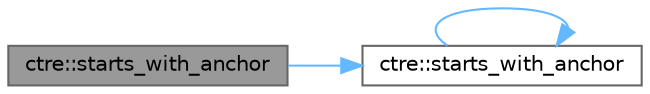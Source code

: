 digraph "ctre::starts_with_anchor"
{
 // LATEX_PDF_SIZE
  bgcolor="transparent";
  edge [fontname=Helvetica,fontsize=10,labelfontname=Helvetica,labelfontsize=10];
  node [fontname=Helvetica,fontsize=10,shape=box,height=0.2,width=0.4];
  rankdir="LR";
  Node1 [id="Node000001",label="ctre::starts_with_anchor",height=0.2,width=0.4,color="gray40", fillcolor="grey60", style="filled", fontcolor="black",tooltip=" "];
  Node1 -> Node2 [id="edge1_Node000001_Node000002",color="steelblue1",style="solid",tooltip=" "];
  Node2 [id="Node000002",label="ctre::starts_with_anchor",height=0.2,width=0.4,color="grey40", fillcolor="white", style="filled",URL="$namespacectre.html#a72e37e4faab4e3f851a74386bacaa65a",tooltip=" "];
  Node2 -> Node2 [id="edge2_Node000002_Node000002",color="steelblue1",style="solid",tooltip=" "];
}
